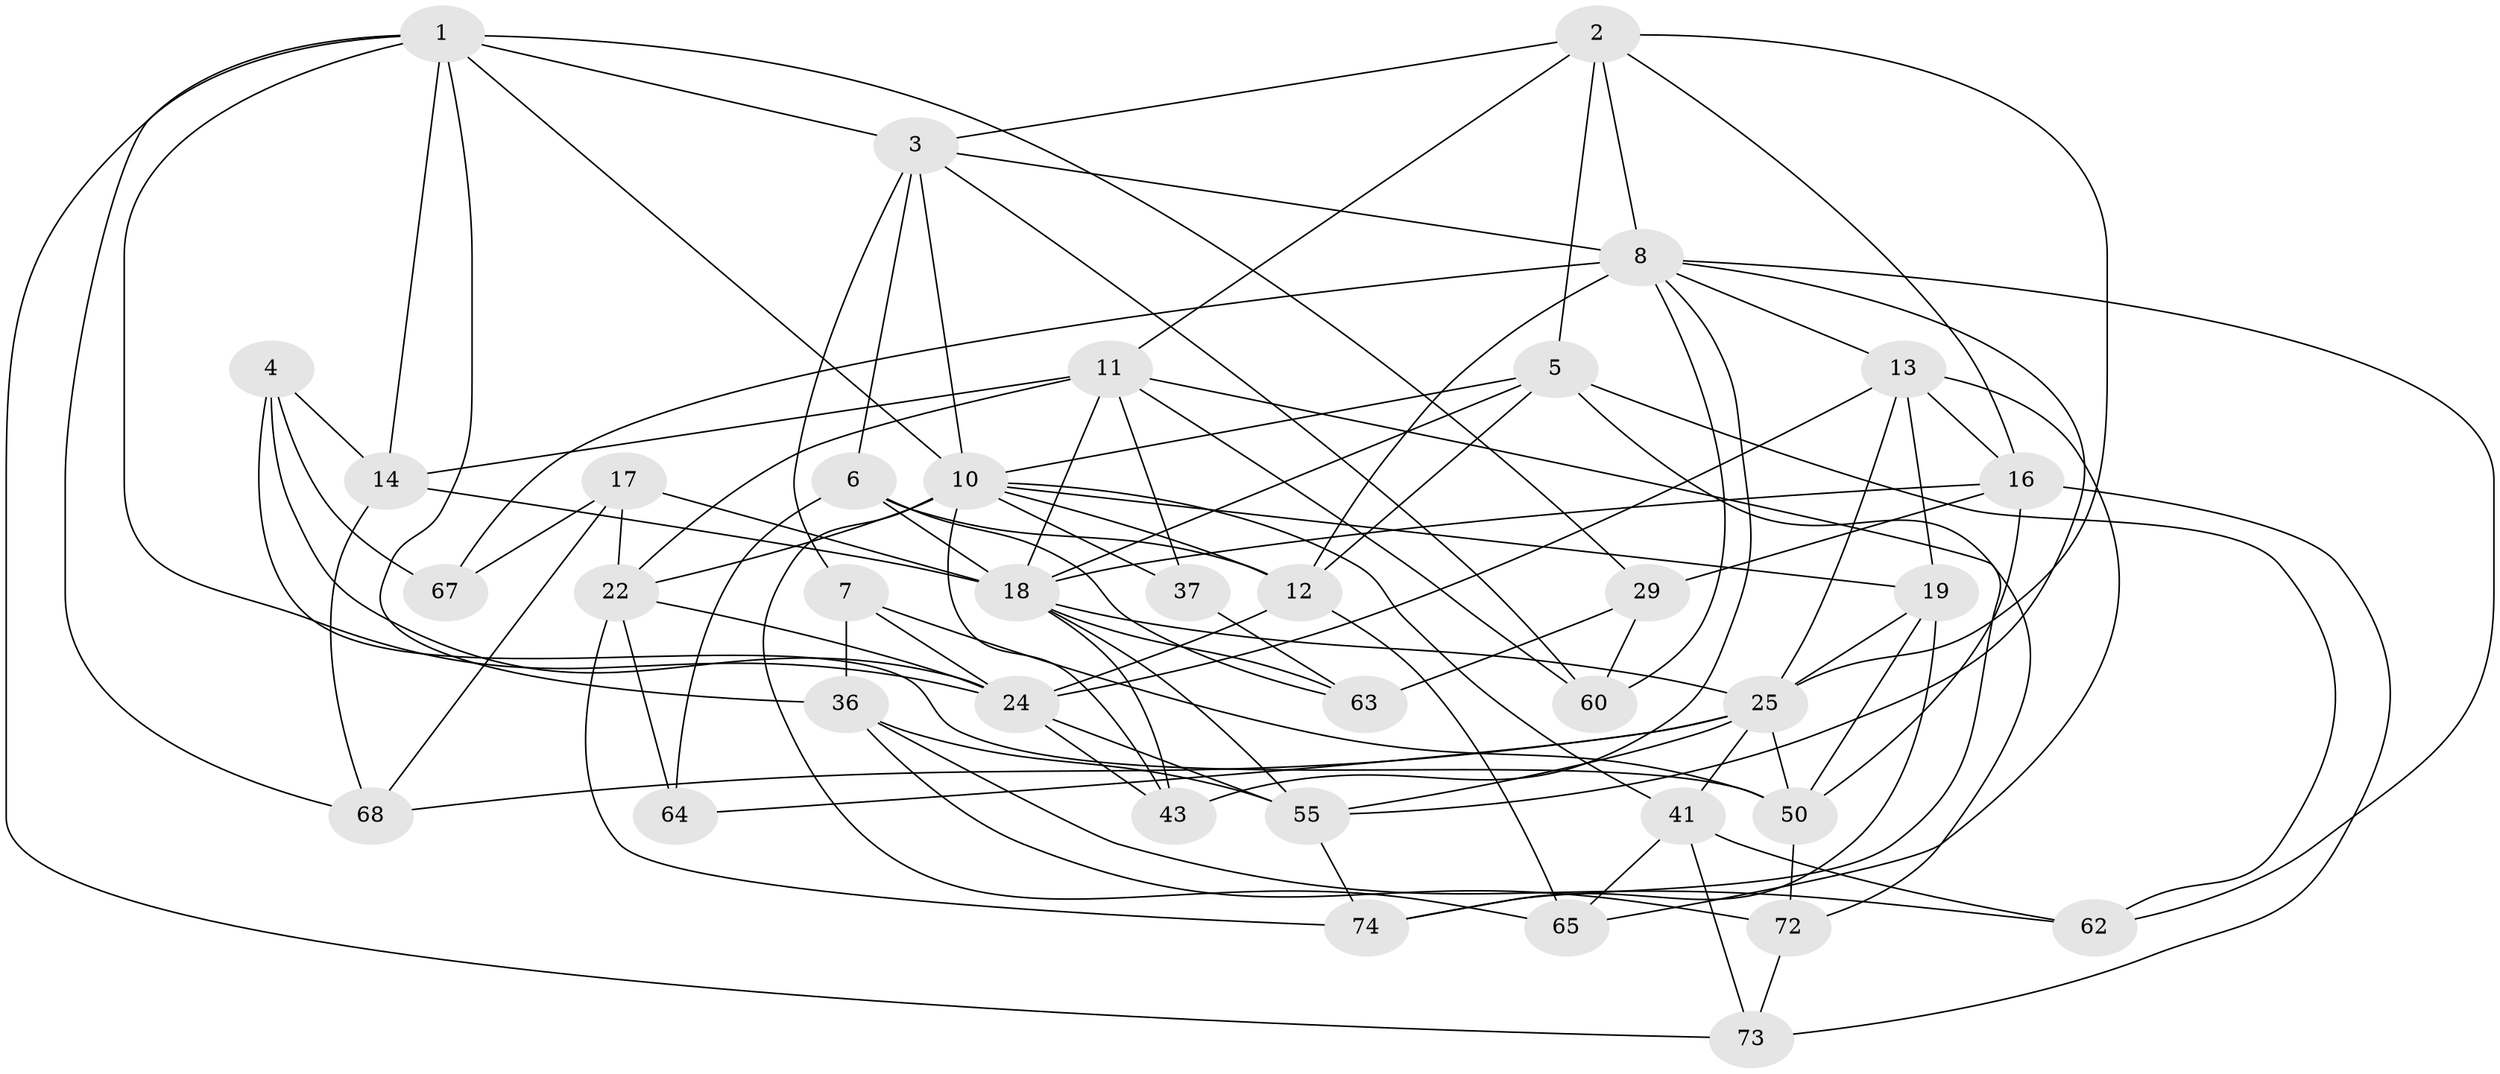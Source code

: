 // original degree distribution, {4: 1.0}
// Generated by graph-tools (version 1.1) at 2025/16/03/09/25 04:16:38]
// undirected, 37 vertices, 101 edges
graph export_dot {
graph [start="1"]
  node [color=gray90,style=filled];
  1 [super="+32"];
  2 [super="+39"];
  3 [super="+51+46"];
  4;
  5 [super="+9"];
  6 [super="+42"];
  7;
  8 [super="+15+49"];
  10 [super="+47+33+30"];
  11 [super="+23"];
  12 [super="+27"];
  13 [super="+71"];
  14 [super="+28+34"];
  16 [super="+20"];
  17;
  18 [super="+21+44+26+40"];
  19 [super="+56"];
  22 [super="+35"];
  24 [super="+57"];
  25 [super="+38"];
  29;
  36 [super="+69"];
  37;
  41 [super="+45"];
  43;
  50 [super="+53"];
  55 [super="+61"];
  60;
  62;
  63;
  64;
  65;
  67;
  68;
  72;
  73;
  74;
  1 -- 68;
  1 -- 36 [weight=2];
  1 -- 3;
  1 -- 24;
  1 -- 73;
  1 -- 10;
  1 -- 29;
  1 -- 14 [weight=2];
  2 -- 11;
  2 -- 3;
  2 -- 16;
  2 -- 5;
  2 -- 8;
  2 -- 25;
  3 -- 6 [weight=2];
  3 -- 7;
  3 -- 10;
  3 -- 8;
  3 -- 60;
  4 -- 67;
  4 -- 50;
  4 -- 14;
  4 -- 24;
  5 -- 62;
  5 -- 18 [weight=3];
  5 -- 74;
  5 -- 10;
  5 -- 12;
  6 -- 63;
  6 -- 64;
  6 -- 18;
  6 -- 12;
  7 -- 24;
  7 -- 36;
  7 -- 50;
  8 -- 60;
  8 -- 43;
  8 -- 67 [weight=2];
  8 -- 55;
  8 -- 12;
  8 -- 13;
  8 -- 62;
  10 -- 37;
  10 -- 65;
  10 -- 19;
  10 -- 43;
  10 -- 12;
  10 -- 22;
  10 -- 41;
  11 -- 72;
  11 -- 22;
  11 -- 37 [weight=2];
  11 -- 60;
  11 -- 14;
  11 -- 18;
  12 -- 65;
  12 -- 24;
  13 -- 16;
  13 -- 65;
  13 -- 19;
  13 -- 24;
  13 -- 25;
  14 -- 18;
  14 -- 68;
  16 -- 29;
  16 -- 73;
  16 -- 18;
  16 -- 50;
  17 -- 68;
  17 -- 67;
  17 -- 18;
  17 -- 22;
  18 -- 43;
  18 -- 63;
  18 -- 55;
  18 -- 25;
  19 -- 50;
  19 -- 74;
  19 -- 25 [weight=2];
  22 -- 64;
  22 -- 24;
  22 -- 74;
  24 -- 43;
  24 -- 55;
  25 -- 64 [weight=2];
  25 -- 41 [weight=2];
  25 -- 55;
  25 -- 68;
  25 -- 50;
  29 -- 60;
  29 -- 63;
  36 -- 72;
  36 -- 55;
  36 -- 62;
  37 -- 63;
  41 -- 62;
  41 -- 65;
  41 -- 73;
  50 -- 72;
  55 -- 74;
  72 -- 73;
}
